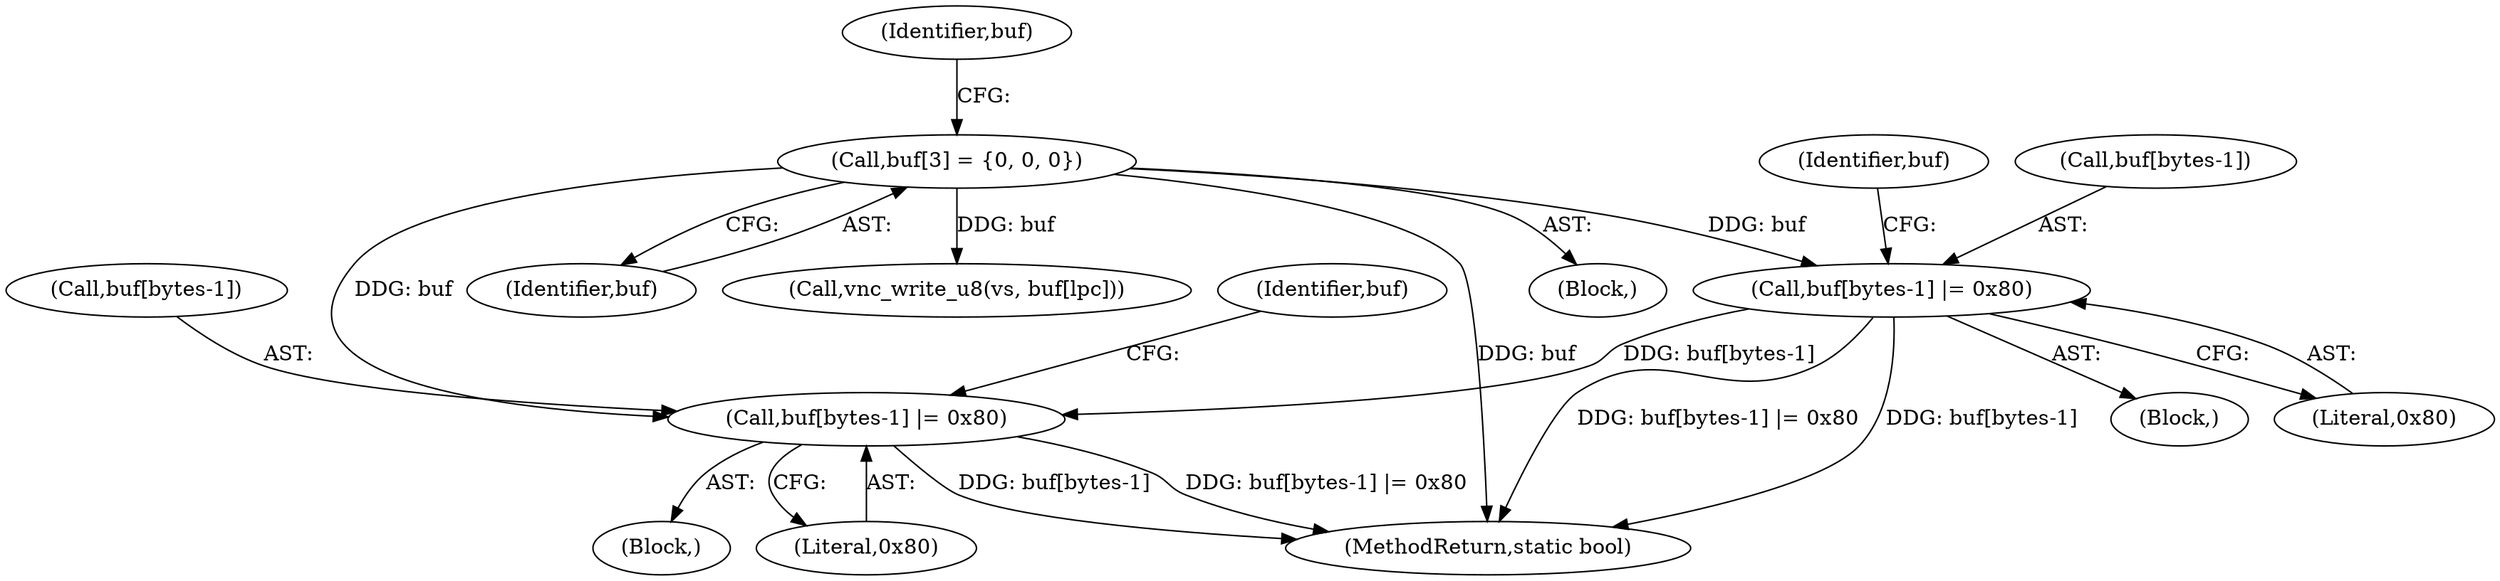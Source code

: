 digraph "0_qemu_9f64916da20eea67121d544698676295bbb105a7_0@array" {
"1000621" [label="(Call,buf[bytes-1] |= 0x80)"];
"1000599" [label="(Call,buf[bytes-1] |= 0x80)"];
"1000584" [label="(Call,buf[3] = {0, 0, 0})"];
"1000599" [label="(Call,buf[bytes-1] |= 0x80)"];
"1000620" [label="(Block,)"];
"1000584" [label="(Call,buf[3] = {0, 0, 0})"];
"1000588" [label="(Identifier,buf)"];
"1000574" [label="(Block,)"];
"1000608" [label="(Identifier,buf)"];
"1000630" [label="(Identifier,buf)"];
"1000627" [label="(Literal,0x80)"];
"1000605" [label="(Literal,0x80)"];
"1000600" [label="(Call,buf[bytes-1])"];
"1000985" [label="(MethodReturn,static bool)"];
"1000622" [label="(Call,buf[bytes-1])"];
"1000621" [label="(Call,buf[bytes-1] |= 0x80)"];
"1000585" [label="(Identifier,buf)"];
"1000598" [label="(Block,)"];
"1000648" [label="(Call,vnc_write_u8(vs, buf[lpc]))"];
"1000621" -> "1000620"  [label="AST: "];
"1000621" -> "1000627"  [label="CFG: "];
"1000622" -> "1000621"  [label="AST: "];
"1000627" -> "1000621"  [label="AST: "];
"1000630" -> "1000621"  [label="CFG: "];
"1000621" -> "1000985"  [label="DDG: buf[bytes-1]"];
"1000621" -> "1000985"  [label="DDG: buf[bytes-1] |= 0x80"];
"1000599" -> "1000621"  [label="DDG: buf[bytes-1]"];
"1000584" -> "1000621"  [label="DDG: buf"];
"1000599" -> "1000598"  [label="AST: "];
"1000599" -> "1000605"  [label="CFG: "];
"1000600" -> "1000599"  [label="AST: "];
"1000605" -> "1000599"  [label="AST: "];
"1000608" -> "1000599"  [label="CFG: "];
"1000599" -> "1000985"  [label="DDG: buf[bytes-1] |= 0x80"];
"1000599" -> "1000985"  [label="DDG: buf[bytes-1]"];
"1000584" -> "1000599"  [label="DDG: buf"];
"1000584" -> "1000574"  [label="AST: "];
"1000584" -> "1000585"  [label="CFG: "];
"1000585" -> "1000584"  [label="AST: "];
"1000588" -> "1000584"  [label="CFG: "];
"1000584" -> "1000985"  [label="DDG: buf"];
"1000584" -> "1000648"  [label="DDG: buf"];
}

